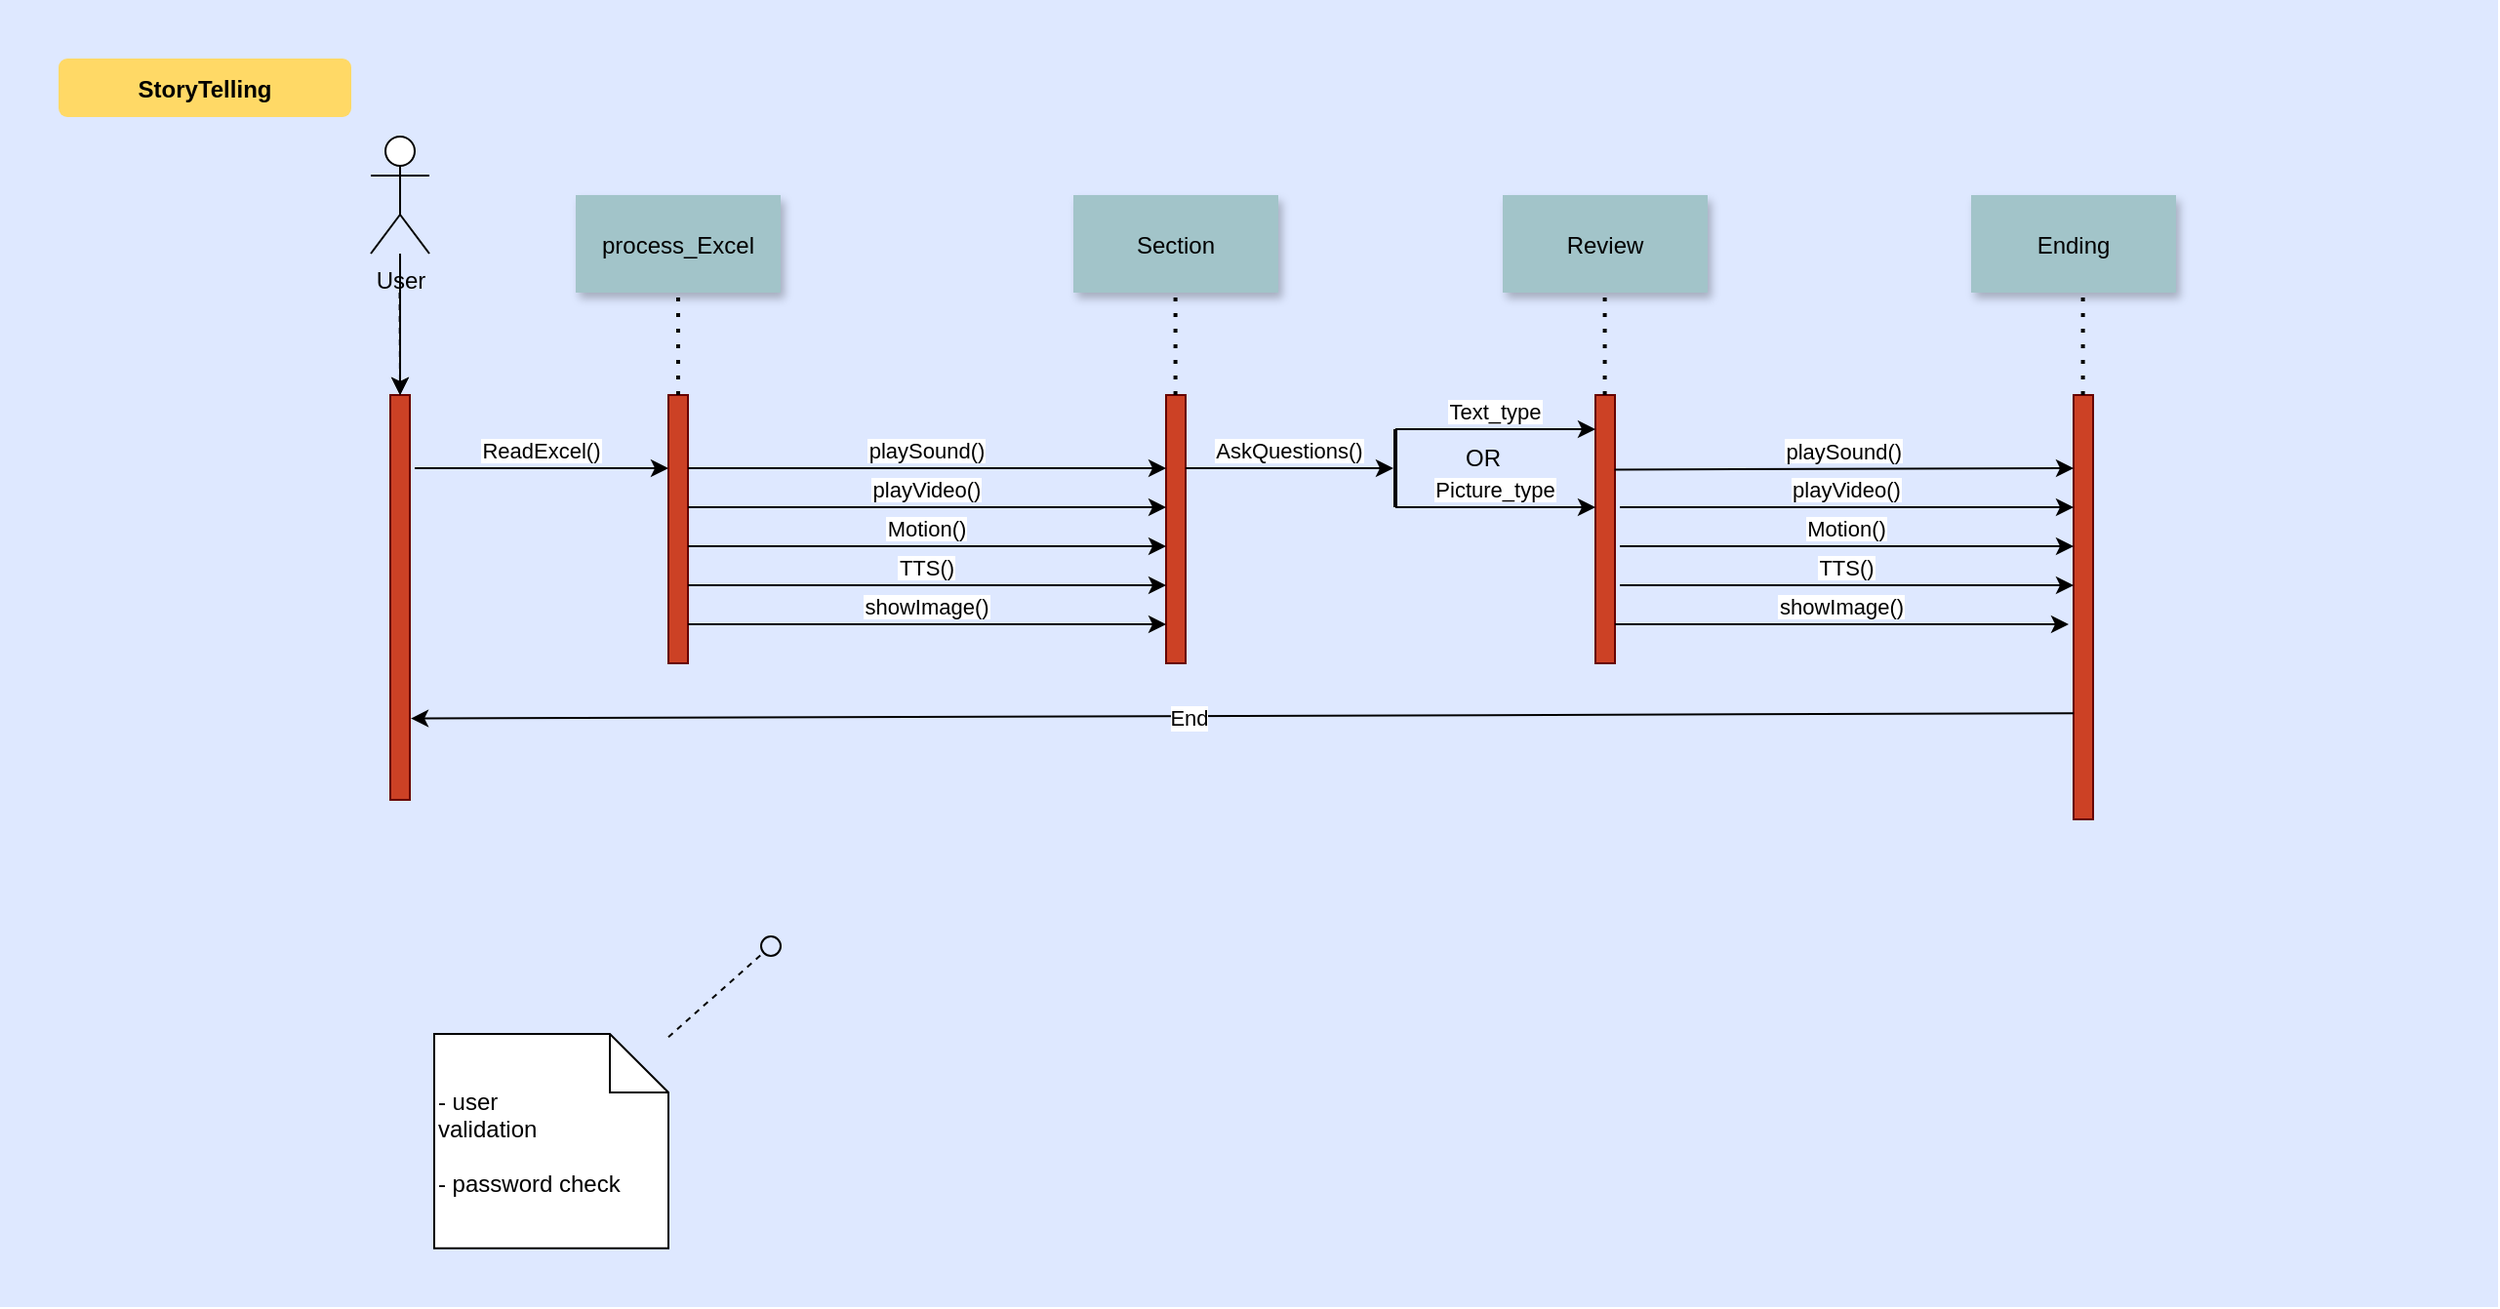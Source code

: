 <mxfile version="13.7.7" type="github" pages="2">
  <diagram name="Page-1" id="9361dd3d-8414-5efd-6122-117bd74ce7a7">
    <mxGraphModel dx="1221" dy="1088" grid="1" gridSize="10" guides="1" tooltips="1" connect="1" arrows="1" fold="1" page="0" pageScale="1.5" pageWidth="826" pageHeight="1169" background="#ffffff" math="0" shadow="0">
      <root>
        <mxCell id="0" />
        <mxCell id="1" parent="0" />
        <mxCell id="KS5qGZGqWQ05uNnQKcyR-93" value="" style="edgeStyle=none;endArrow=none" parent="1" edge="1">
          <mxGeometry x="984.763" y="270" width="100" height="100" as="geometry">
            <mxPoint x="1062.503" y="110" as="sourcePoint" />
            <mxPoint x="1062.502" y="180" as="targetPoint" />
          </mxGeometry>
        </mxCell>
        <mxCell id="KS5qGZGqWQ05uNnQKcyR-94" value="" style="edgeStyle=none;endArrow=none" parent="1" edge="1">
          <mxGeometry x="744.413" y="270" width="100" height="100" as="geometry">
            <mxPoint x="822.153" y="110" as="sourcePoint" />
            <mxPoint x="822.152" y="180" as="targetPoint" />
          </mxGeometry>
        </mxCell>
        <mxCell id="69" value="" style="fillColor=#DEE8FF;strokeColor=none" parent="1" vertex="1">
          <mxGeometry y="-40" width="1280" height="670" as="geometry" />
        </mxCell>
        <mxCell id="2" value="" style="fillColor=#CC4125;strokeColor=#660000" parent="1" vertex="1">
          <mxGeometry x="200" y="162.5" width="10" height="207.5" as="geometry" />
        </mxCell>
        <mxCell id="7" value="process_Excel" style="shadow=1;fillColor=#A2C4C9;strokeColor=none" parent="1" vertex="1">
          <mxGeometry x="295" y="60" width="105" height="50" as="geometry" />
        </mxCell>
        <mxCell id="9" value="ReadExcel()" style="edgeStyle=none;verticalLabelPosition=top;verticalAlign=bottom" parent="1" edge="1">
          <mxGeometry x="222.5" y="112.5" width="100" height="100" as="geometry">
            <mxPoint x="212.5" y="200" as="sourcePoint" />
            <mxPoint x="342.5" y="200" as="targetPoint" />
          </mxGeometry>
        </mxCell>
        <mxCell id="15" value="Section" style="shadow=1;fillColor=#A2C4C9;strokeColor=none" parent="1" vertex="1">
          <mxGeometry x="550.004" y="60.0" width="105" height="50" as="geometry" />
        </mxCell>
        <mxCell id="17" value="" style="fillColor=#CC4125;strokeColor=#660000" parent="1" vertex="1">
          <mxGeometry x="597.5" y="162.5" width="10" height="137.5" as="geometry" />
        </mxCell>
        <mxCell id="21" value="" style="fillColor=#CC4125;strokeColor=#660000" parent="1" vertex="1">
          <mxGeometry x="817.5" y="162.5" width="10" height="137.5" as="geometry" />
        </mxCell>
        <mxCell id="22" value="Review" style="shadow=1;fillColor=#A2C4C9;strokeColor=none" parent="1" vertex="1">
          <mxGeometry x="770" y="60" width="105" height="50" as="geometry" />
        </mxCell>
        <mxCell id="24" value="Ending" style="shadow=1;fillColor=#A2C4C9;strokeColor=none" parent="1" vertex="1">
          <mxGeometry x="1010" y="60" width="105" height="50" as="geometry" />
        </mxCell>
        <mxCell id="26" value="" style="fillColor=#CC4125;strokeColor=#660000" parent="1" vertex="1">
          <mxGeometry x="1062.5" y="162.5" width="10" height="217.5" as="geometry" />
        </mxCell>
        <mxCell id="27" value="AskQuestions()" style="edgeStyle=elbowEdgeStyle;elbow=vertical;verticalLabelPosition=top;verticalAlign=bottom;entryX=0.503;entryY=0.602;entryDx=0;entryDy=0;entryPerimeter=0;" parent="1" source="17" target="9md9J8usKPNt-FavH-AS-87" edge="1">
          <mxGeometry x="540" y="270" width="100" height="100" as="geometry">
            <mxPoint x="540" y="370" as="sourcePoint" />
            <mxPoint x="710" y="200" as="targetPoint" />
            <Array as="points">
              <mxPoint x="640" y="200" />
              <mxPoint x="590" y="270" />
            </Array>
          </mxGeometry>
        </mxCell>
        <mxCell id="33" value="" style="edgeStyle=elbowEdgeStyle;elbow=horizontal;endArrow=none;dashed=1" parent="1" target="2" edge="1">
          <mxGeometry x="230.0" y="310" width="100" height="100" as="geometry">
            <mxPoint x="204.759" y="110" as="sourcePoint" />
            <mxPoint x="330" y="310" as="targetPoint" />
          </mxGeometry>
        </mxCell>
        <mxCell id="40" value=" - user&#xa; validation&#xa;&#xa; - password check" style="shape=note;align=left" parent="1" vertex="1">
          <mxGeometry x="222.473" y="490.004" width="120.027" height="109.826" as="geometry" />
        </mxCell>
        <mxCell id="71" value="StoryTelling" style="rounded=1;fontStyle=1;fillColor=#FFD966;strokeColor=none" parent="1" vertex="1">
          <mxGeometry x="30" y="-10" width="150" height="30" as="geometry" />
        </mxCell>
        <mxCell id="KS5qGZGqWQ05uNnQKcyR-90" value="" style="edgeStyle=orthogonalEdgeStyle;rounded=0;orthogonalLoop=1;jettySize=auto;html=1;" parent="1" source="KS5qGZGqWQ05uNnQKcyR-89" target="2" edge="1">
          <mxGeometry relative="1" as="geometry" />
        </mxCell>
        <mxCell id="9md9J8usKPNt-FavH-AS-94" value="" style="edgeStyle=orthogonalEdgeStyle;rounded=0;orthogonalLoop=1;jettySize=auto;html=1;" edge="1" parent="1" source="KS5qGZGqWQ05uNnQKcyR-89" target="2">
          <mxGeometry relative="1" as="geometry" />
        </mxCell>
        <mxCell id="KS5qGZGqWQ05uNnQKcyR-89" value="User" style="shape=umlActor;verticalLabelPosition=bottom;verticalAlign=top;html=1;outlineConnect=0;" parent="1" vertex="1">
          <mxGeometry x="190" y="30" width="30" height="60" as="geometry" />
        </mxCell>
        <mxCell id="6" value="" style="fillColor=#CC4125;strokeColor=#660000" parent="1" vertex="1">
          <mxGeometry x="342.5" y="162.5" width="10" height="137.5" as="geometry" />
        </mxCell>
        <mxCell id="39" value="" style="ellipse;fillColor=none;direction=south;" parent="1" vertex="1">
          <mxGeometry x="390" y="440.004" width="10" height="10.0" as="geometry" />
        </mxCell>
        <mxCell id="fRHlmYLXV_bzzpT5qPXO-88" value="" style="edgeStyle=none;endArrow=none;dashed=1" parent="1" source="40" target="39" edge="1">
          <mxGeometry x="1290" y="180" width="100" height="100" as="geometry">
            <mxPoint x="1220.003" y="375.277" as="sourcePoint" />
            <mxPoint x="1072" y="390" as="targetPoint" />
          </mxGeometry>
        </mxCell>
        <mxCell id="fRHlmYLXV_bzzpT5qPXO-91" value="" style="endArrow=classic;html=1;entryX=1.053;entryY=0.799;entryDx=0;entryDy=0;exitX=0;exitY=0.75;exitDx=0;exitDy=0;entryPerimeter=0;" parent="1" target="2" edge="1" source="26">
          <mxGeometry width="50" height="50" relative="1" as="geometry">
            <mxPoint x="1060" y="410" as="sourcePoint" />
            <mxPoint x="520" y="415" as="targetPoint" />
            <Array as="points" />
          </mxGeometry>
        </mxCell>
        <mxCell id="9md9J8usKPNt-FavH-AS-93" value="End" style="edgeLabel;html=1;align=center;verticalAlign=middle;resizable=0;points=[];" vertex="1" connectable="0" parent="fRHlmYLXV_bzzpT5qPXO-91">
          <mxGeometry x="0.065" y="1" relative="1" as="geometry">
            <mxPoint as="offset" />
          </mxGeometry>
        </mxCell>
        <mxCell id="9md9J8usKPNt-FavH-AS-71" value="playVideo()" style="edgeStyle=elbowEdgeStyle;elbow=vertical;verticalLabelPosition=top;verticalAlign=bottom" edge="1" parent="1" target="17">
          <mxGeometry x="285" y="290" width="100" height="100" as="geometry">
            <mxPoint x="352.5" y="220" as="sourcePoint" />
            <mxPoint x="562.5" y="220" as="targetPoint" />
            <Array as="points">
              <mxPoint x="385" y="220" />
              <mxPoint x="335" y="290" />
            </Array>
          </mxGeometry>
        </mxCell>
        <mxCell id="9md9J8usKPNt-FavH-AS-72" value="Motion()" style="edgeStyle=elbowEdgeStyle;elbow=vertical;verticalLabelPosition=top;verticalAlign=bottom" edge="1" parent="1">
          <mxGeometry x="285" y="310" width="100" height="100" as="geometry">
            <mxPoint x="352.5" y="240" as="sourcePoint" />
            <mxPoint x="597.5" y="240" as="targetPoint" />
            <Array as="points">
              <mxPoint x="385" y="240" />
              <mxPoint x="335" y="310" />
            </Array>
          </mxGeometry>
        </mxCell>
        <mxCell id="9md9J8usKPNt-FavH-AS-73" value="playSound()" style="edgeStyle=elbowEdgeStyle;elbow=vertical;verticalLabelPosition=top;verticalAlign=bottom" edge="1" parent="1">
          <mxGeometry x="285" y="270" width="100" height="100" as="geometry">
            <mxPoint x="352.5" y="200" as="sourcePoint" />
            <mxPoint x="597.5" y="200" as="targetPoint" />
            <Array as="points">
              <mxPoint x="385" y="200" />
              <mxPoint x="335" y="270" />
            </Array>
          </mxGeometry>
        </mxCell>
        <mxCell id="9md9J8usKPNt-FavH-AS-74" value="TTS()" style="edgeStyle=elbowEdgeStyle;elbow=vertical;verticalLabelPosition=top;verticalAlign=bottom" edge="1" parent="1">
          <mxGeometry x="285" y="330" width="100" height="100" as="geometry">
            <mxPoint x="352.5" y="260" as="sourcePoint" />
            <mxPoint x="597.5" y="260" as="targetPoint" />
            <Array as="points">
              <mxPoint x="385" y="260" />
              <mxPoint x="335" y="330" />
            </Array>
          </mxGeometry>
        </mxCell>
        <mxCell id="9md9J8usKPNt-FavH-AS-80" value="playVideo()" style="edgeStyle=elbowEdgeStyle;elbow=vertical;verticalLabelPosition=top;verticalAlign=bottom" edge="1" parent="1">
          <mxGeometry x="750" y="290" width="100" height="100" as="geometry">
            <mxPoint x="830" y="220" as="sourcePoint" />
            <mxPoint x="1062.5" y="220" as="targetPoint" />
            <Array as="points">
              <mxPoint x="850" y="220" />
              <mxPoint x="800" y="290" />
            </Array>
          </mxGeometry>
        </mxCell>
        <mxCell id="9md9J8usKPNt-FavH-AS-81" value="Motion()" style="edgeStyle=elbowEdgeStyle;elbow=vertical;verticalLabelPosition=top;verticalAlign=bottom" edge="1" parent="1">
          <mxGeometry x="750" y="310" width="100" height="100" as="geometry">
            <mxPoint x="830" y="240" as="sourcePoint" />
            <mxPoint x="1062.5" y="240" as="targetPoint" />
            <Array as="points">
              <mxPoint x="850" y="240" />
              <mxPoint x="800" y="310" />
            </Array>
          </mxGeometry>
        </mxCell>
        <mxCell id="9md9J8usKPNt-FavH-AS-82" value="playSound()" style="edgeStyle=elbowEdgeStyle;elbow=vertical;verticalLabelPosition=top;verticalAlign=bottom;exitX=0.983;exitY=0.278;exitDx=0;exitDy=0;exitPerimeter=0;" edge="1" parent="1" source="21">
          <mxGeometry x="750" y="270" width="100" height="100" as="geometry">
            <mxPoint x="830" y="200" as="sourcePoint" />
            <mxPoint x="1062.5" y="200" as="targetPoint" />
            <Array as="points">
              <mxPoint x="850" y="200" />
              <mxPoint x="800" y="270" />
            </Array>
          </mxGeometry>
        </mxCell>
        <mxCell id="9md9J8usKPNt-FavH-AS-83" value="TTS()" style="edgeStyle=elbowEdgeStyle;elbow=vertical;verticalLabelPosition=top;verticalAlign=bottom" edge="1" parent="1">
          <mxGeometry x="750" y="330" width="100" height="100" as="geometry">
            <mxPoint x="830" y="260" as="sourcePoint" />
            <mxPoint x="1062.5" y="260" as="targetPoint" />
            <Array as="points">
              <mxPoint x="850" y="260" />
              <mxPoint x="800" y="330" />
            </Array>
          </mxGeometry>
        </mxCell>
        <mxCell id="9md9J8usKPNt-FavH-AS-84" value="Text_type" style="edgeStyle=elbowEdgeStyle;elbow=vertical;verticalLabelPosition=top;verticalAlign=bottom" edge="1" parent="1">
          <mxGeometry x="647.5" y="250" width="100" height="100" as="geometry">
            <mxPoint x="715" y="180" as="sourcePoint" />
            <mxPoint x="817.5" y="180" as="targetPoint" />
            <Array as="points">
              <mxPoint x="747.5" y="180" />
              <mxPoint x="697.5" y="250" />
            </Array>
          </mxGeometry>
        </mxCell>
        <mxCell id="9md9J8usKPNt-FavH-AS-85" value="Picture_type" style="edgeStyle=elbowEdgeStyle;elbow=vertical;verticalLabelPosition=top;verticalAlign=bottom" edge="1" parent="1">
          <mxGeometry x="647.5" y="290" width="100" height="100" as="geometry">
            <mxPoint x="715" y="220" as="sourcePoint" />
            <mxPoint x="817.5" y="220" as="targetPoint" />
            <Array as="points">
              <mxPoint x="747.5" y="220" />
              <mxPoint x="697.5" y="290" />
            </Array>
          </mxGeometry>
        </mxCell>
        <mxCell id="9md9J8usKPNt-FavH-AS-87" value="" style="line;strokeWidth=2;direction=south;html=1;" vertex="1" parent="1">
          <mxGeometry x="710" y="180" width="10" height="40" as="geometry" />
        </mxCell>
        <mxCell id="9md9J8usKPNt-FavH-AS-88" value="OR" style="text;html=1;fillColor=none;align=center;verticalAlign=middle;whiteSpace=wrap;rounded=0;" vertex="1" parent="1">
          <mxGeometry x="750" y="190" width="20" height="10" as="geometry" />
        </mxCell>
        <mxCell id="9md9J8usKPNt-FavH-AS-89" value="showImage()" style="edgeStyle=elbowEdgeStyle;elbow=vertical;verticalLabelPosition=top;verticalAlign=bottom" edge="1" parent="1">
          <mxGeometry x="285" y="350" width="100" height="100" as="geometry">
            <mxPoint x="352.5" y="280" as="sourcePoint" />
            <mxPoint x="597.5" y="280" as="targetPoint" />
            <Array as="points">
              <mxPoint x="385" y="280" />
              <mxPoint x="335" y="350" />
            </Array>
          </mxGeometry>
        </mxCell>
        <mxCell id="9md9J8usKPNt-FavH-AS-90" value="showImage()" style="edgeStyle=elbowEdgeStyle;elbow=vertical;verticalLabelPosition=top;verticalAlign=bottom;" edge="1" parent="1">
          <mxGeometry x="760" y="350" width="100" height="100" as="geometry">
            <mxPoint x="827.5" y="280" as="sourcePoint" />
            <mxPoint x="1060" y="280" as="targetPoint" />
            <Array as="points">
              <mxPoint x="860" y="280" />
              <mxPoint x="810" y="350" />
            </Array>
          </mxGeometry>
        </mxCell>
        <mxCell id="9md9J8usKPNt-FavH-AS-95" value="" style="endArrow=none;dashed=1;html=1;dashPattern=1 3;strokeWidth=2;entryX=0.5;entryY=1;entryDx=0;entryDy=0;exitX=0.5;exitY=0;exitDx=0;exitDy=0;" edge="1" parent="1" source="6" target="7">
          <mxGeometry width="50" height="50" relative="1" as="geometry">
            <mxPoint x="610" y="340" as="sourcePoint" />
            <mxPoint x="660" y="290" as="targetPoint" />
          </mxGeometry>
        </mxCell>
        <mxCell id="9md9J8usKPNt-FavH-AS-97" value="" style="endArrow=none;dashed=1;html=1;dashPattern=1 3;strokeWidth=2;entryX=0.5;entryY=1;entryDx=0;entryDy=0;exitX=0.5;exitY=0;exitDx=0;exitDy=0;" edge="1" parent="1">
          <mxGeometry width="50" height="50" relative="1" as="geometry">
            <mxPoint x="602.3" y="162.5" as="sourcePoint" />
            <mxPoint x="602.3" y="110" as="targetPoint" />
          </mxGeometry>
        </mxCell>
        <mxCell id="9md9J8usKPNt-FavH-AS-98" value="" style="endArrow=none;dashed=1;html=1;dashPattern=1 3;strokeWidth=2;entryX=0.5;entryY=1;entryDx=0;entryDy=0;exitX=0.5;exitY=0;exitDx=0;exitDy=0;" edge="1" parent="1">
          <mxGeometry width="50" height="50" relative="1" as="geometry">
            <mxPoint x="822.3" y="162.5" as="sourcePoint" />
            <mxPoint x="822.3" y="110" as="targetPoint" />
          </mxGeometry>
        </mxCell>
        <mxCell id="9md9J8usKPNt-FavH-AS-99" value="" style="endArrow=none;dashed=1;html=1;dashPattern=1 3;strokeWidth=2;entryX=0.5;entryY=1;entryDx=0;entryDy=0;exitX=0.5;exitY=0;exitDx=0;exitDy=0;" edge="1" parent="1">
          <mxGeometry width="50" height="50" relative="1" as="geometry">
            <mxPoint x="1067.3" y="162.5" as="sourcePoint" />
            <mxPoint x="1067.3" y="110" as="targetPoint" />
          </mxGeometry>
        </mxCell>
      </root>
    </mxGraphModel>
  </diagram>
  <diagram id="WVfsM9W4zLKHH_mNgAVs" name="Page-2">
    <mxGraphModel dx="1070" dy="1754" grid="1" gridSize="10" guides="1" tooltips="1" connect="1" arrows="1" fold="1" page="1" pageScale="1" pageWidth="827" pageHeight="1169" math="0" shadow="0">
      <root>
        <mxCell id="P1gCdbork5o8AnYZZEtu-0" />
        <mxCell id="P1gCdbork5o8AnYZZEtu-1" parent="P1gCdbork5o8AnYZZEtu-0" />
        <mxCell id="bJd6qJVdSjFUARL3tQS6-0" value="" style="fillColor=#DEE8FF;strokeColor=none" vertex="1" parent="P1gCdbork5o8AnYZZEtu-1">
          <mxGeometry x="20" y="-30" width="1310" height="720" as="geometry" />
        </mxCell>
        <mxCell id="bJd6qJVdSjFUARL3tQS6-1" value="" style="fillColor=#CC4125;strokeColor=#660000" vertex="1" parent="P1gCdbork5o8AnYZZEtu-1">
          <mxGeometry x="200" y="150" width="10" height="190" as="geometry" />
        </mxCell>
        <mxCell id="bJd6qJVdSjFUARL3tQS6-2" value="處理Excel" style="shadow=1;fillColor=#A2C4C9;strokeColor=none" vertex="1" parent="P1gCdbork5o8AnYZZEtu-1">
          <mxGeometry x="295" y="60" width="105" height="50" as="geometry" />
        </mxCell>
        <mxCell id="bJd6qJVdSjFUARL3tQS6-3" value="ReadExcel()" style="edgeStyle=none;verticalLabelPosition=top;verticalAlign=bottom" edge="1" parent="P1gCdbork5o8AnYZZEtu-1">
          <mxGeometry x="222.5" y="92" width="100" height="100" as="geometry">
            <mxPoint x="212.5" y="179.5" as="sourcePoint" />
            <mxPoint x="342.5" y="179.5" as="targetPoint" />
          </mxGeometry>
        </mxCell>
        <mxCell id="bJd6qJVdSjFUARL3tQS6-4" value="Section" style="shadow=1;fillColor=#A2C4C9;strokeColor=none" vertex="1" parent="P1gCdbork5o8AnYZZEtu-1">
          <mxGeometry x="462.284" y="60.0" width="105" height="50" as="geometry" />
        </mxCell>
        <mxCell id="bJd6qJVdSjFUARL3tQS6-5" value="" style="edgeStyle=none;endArrow=none" edge="1" parent="P1gCdbork5o8AnYZZEtu-1" source="bJd6qJVdSjFUARL3tQS6-4" target="bJd6qJVdSjFUARL3tQS6-6">
          <mxGeometry x="437.043" y="270" width="100" height="100" as="geometry">
            <mxPoint x="514.543" y="220.0" as="sourcePoint" />
            <mxPoint x="514.543" y="240.0" as="targetPoint" />
          </mxGeometry>
        </mxCell>
        <mxCell id="bJd6qJVdSjFUARL3tQS6-6" value="" style="fillColor=#CC4125;strokeColor=#660000" vertex="1" parent="P1gCdbork5o8AnYZZEtu-1">
          <mxGeometry x="509.78" y="150" width="10" height="224.39" as="geometry" />
        </mxCell>
        <mxCell id="bJd6qJVdSjFUARL3tQS6-7" value="" style="fillColor=#CC4125;strokeColor=#660000" vertex="1" parent="P1gCdbork5o8AnYZZEtu-1">
          <mxGeometry x="670" y="150" width="10" height="199.39" as="geometry" />
        </mxCell>
        <mxCell id="bJd6qJVdSjFUARL3tQS6-8" value="Review" style="shadow=1;fillColor=#A2C4C9;strokeColor=none" vertex="1" parent="P1gCdbork5o8AnYZZEtu-1">
          <mxGeometry x="622.5" y="60" width="105" height="50" as="geometry" />
        </mxCell>
        <mxCell id="bJd6qJVdSjFUARL3tQS6-9" value="Ending" style="shadow=1;fillColor=#A2C4C9;strokeColor=none" vertex="1" parent="P1gCdbork5o8AnYZZEtu-1">
          <mxGeometry x="750" y="60" width="105" height="50" as="geometry" />
        </mxCell>
        <mxCell id="bJd6qJVdSjFUARL3tQS6-10" value="" style="fillColor=#CC4125;strokeColor=#660000" vertex="1" parent="P1gCdbork5o8AnYZZEtu-1">
          <mxGeometry x="797.5" y="150" width="10" height="179.39" as="geometry" />
        </mxCell>
        <mxCell id="bJd6qJVdSjFUARL3tQS6-11" value="RunReview()" style="edgeStyle=elbowEdgeStyle;elbow=vertical;verticalLabelPosition=top;verticalAlign=bottom" edge="1" parent="P1gCdbork5o8AnYZZEtu-1" source="bJd6qJVdSjFUARL3tQS6-6" target="bJd6qJVdSjFUARL3tQS6-7">
          <mxGeometry x="540" y="270" width="100" height="100" as="geometry">
            <mxPoint x="540" y="370" as="sourcePoint" />
            <mxPoint x="640" y="270" as="targetPoint" />
            <Array as="points">
              <mxPoint x="640" y="200" />
              <mxPoint x="590" y="270" />
            </Array>
          </mxGeometry>
        </mxCell>
        <mxCell id="bJd6qJVdSjFUARL3tQS6-12" value="" style="edgeStyle=elbowEdgeStyle;elbow=horizontal;endArrow=none;dashed=1" edge="1" parent="P1gCdbork5o8AnYZZEtu-1" target="bJd6qJVdSjFUARL3tQS6-1">
          <mxGeometry x="230.0" y="310" width="100" height="100" as="geometry">
            <mxPoint x="204.759" y="110" as="sourcePoint" />
            <mxPoint x="330" y="310" as="targetPoint" />
          </mxGeometry>
        </mxCell>
        <mxCell id="bJd6qJVdSjFUARL3tQS6-13" value="RunEnding" style="edgeStyle=elbowEdgeStyle;elbow=vertical;verticalLabelPosition=top;verticalAlign=bottom" edge="1" parent="P1gCdbork5o8AnYZZEtu-1">
          <mxGeometry x="550" y="170.946" width="100" height="100" as="geometry">
            <mxPoint x="680" y="200.34" as="sourcePoint" />
            <mxPoint x="797.5" y="200.34" as="targetPoint" />
            <Array as="points" />
          </mxGeometry>
        </mxCell>
        <mxCell id="bJd6qJVdSjFUARL3tQS6-14" value="" style="ellipse;fillColor=none" vertex="1" parent="P1gCdbork5o8AnYZZEtu-1">
          <mxGeometry x="802.5" y="304.394" width="10.0" height="10" as="geometry" />
        </mxCell>
        <mxCell id="bJd6qJVdSjFUARL3tQS6-15" value=" - user&#xa; validation&#xa;&#xa; - password check" style="shape=note;align=left" vertex="1" parent="P1gCdbork5o8AnYZZEtu-1">
          <mxGeometry x="850.003" y="280.004" width="120.027" height="109.826" as="geometry" />
        </mxCell>
        <mxCell id="bJd6qJVdSjFUARL3tQS6-16" value="" style="edgeStyle=none;endArrow=none;dashed=1" edge="1" parent="P1gCdbork5o8AnYZZEtu-1" source="bJd6qJVdSjFUARL3tQS6-15" target="bJd6qJVdSjFUARL3tQS6-14">
          <mxGeometry x="1030" y="180" width="100" height="100" as="geometry">
            <mxPoint x="1030" y="280" as="sourcePoint" />
            <mxPoint x="1130" y="180" as="targetPoint" />
          </mxGeometry>
        </mxCell>
        <mxCell id="bJd6qJVdSjFUARL3tQS6-17" value="StoryTelling" style="rounded=1;fontStyle=1;fillColor=#FFD966;strokeColor=none" vertex="1" parent="P1gCdbork5o8AnYZZEtu-1">
          <mxGeometry x="50" width="150" height="30" as="geometry" />
        </mxCell>
        <mxCell id="bJd6qJVdSjFUARL3tQS6-18" value="" style="edgeStyle=orthogonalEdgeStyle;rounded=0;orthogonalLoop=1;jettySize=auto;html=1;" edge="1" parent="P1gCdbork5o8AnYZZEtu-1" source="bJd6qJVdSjFUARL3tQS6-19" target="bJd6qJVdSjFUARL3tQS6-1">
          <mxGeometry relative="1" as="geometry" />
        </mxCell>
        <mxCell id="bJd6qJVdSjFUARL3tQS6-19" value="User" style="shape=umlActor;verticalLabelPosition=bottom;verticalAlign=top;html=1;outlineConnect=0;" vertex="1" parent="P1gCdbork5o8AnYZZEtu-1">
          <mxGeometry x="190" y="30" width="30" height="60" as="geometry" />
        </mxCell>
        <mxCell id="bJd6qJVdSjFUARL3tQS6-20" value="RunSecion()" style="edgeStyle=none;verticalLabelPosition=top;verticalAlign=bottom;entryX=-0.088;entryY=0.213;entryDx=0;entryDy=0;entryPerimeter=0;" edge="1" parent="P1gCdbork5o8AnYZZEtu-1" target="bJd6qJVdSjFUARL3tQS6-6">
          <mxGeometry x="362.5" y="112.5" width="100" height="100" as="geometry">
            <mxPoint x="352.5" y="200" as="sourcePoint" />
            <mxPoint x="482.5" y="200" as="targetPoint" />
          </mxGeometry>
        </mxCell>
        <mxCell id="bJd6qJVdSjFUARL3tQS6-21" value="" style="edgeStyle=none;endArrow=none" edge="1" parent="P1gCdbork5o8AnYZZEtu-1">
          <mxGeometry x="269.413" y="270" width="100" height="100" as="geometry">
            <mxPoint x="347.153" y="110" as="sourcePoint" />
            <mxPoint x="347.152" y="180" as="targetPoint" />
          </mxGeometry>
        </mxCell>
        <mxCell id="bJd6qJVdSjFUARL3tQS6-22" value="" style="edgeStyle=none;endArrow=none" edge="1" parent="P1gCdbork5o8AnYZZEtu-1">
          <mxGeometry x="724.763" y="270" width="100" height="100" as="geometry">
            <mxPoint x="802.503" y="110" as="sourcePoint" />
            <mxPoint x="802.502" y="180" as="targetPoint" />
          </mxGeometry>
        </mxCell>
        <mxCell id="bJd6qJVdSjFUARL3tQS6-23" value="" style="edgeStyle=none;endArrow=none" edge="1" parent="P1gCdbork5o8AnYZZEtu-1">
          <mxGeometry x="596.913" y="270" width="100" height="100" as="geometry">
            <mxPoint x="674.653" y="110" as="sourcePoint" />
            <mxPoint x="674.652" y="180" as="targetPoint" />
          </mxGeometry>
        </mxCell>
        <mxCell id="bJd6qJVdSjFUARL3tQS6-24" value="Handle errors from Gimq" style="fillColor=#BFC8DB" vertex="1" parent="P1gCdbork5o8AnYZZEtu-1">
          <mxGeometry x="369.56" y="254.39" width="140.22" height="50" as="geometry" />
        </mxCell>
        <mxCell id="bJd6qJVdSjFUARL3tQS6-25" value="ref" style="rounded=1;fontStyle=1;fillColor=#FFD966;strokeColor=none" vertex="1" parent="P1gCdbork5o8AnYZZEtu-1">
          <mxGeometry x="369.56" y="257.89" width="33.97" height="22.11" as="geometry" />
        </mxCell>
        <mxCell id="bJd6qJVdSjFUARL3tQS6-26" value="" style="fillColor=#CC4125;strokeColor=#660000" vertex="1" parent="P1gCdbork5o8AnYZZEtu-1">
          <mxGeometry x="342.5" y="150" width="10" height="210" as="geometry" />
        </mxCell>
      </root>
    </mxGraphModel>
  </diagram>
</mxfile>
